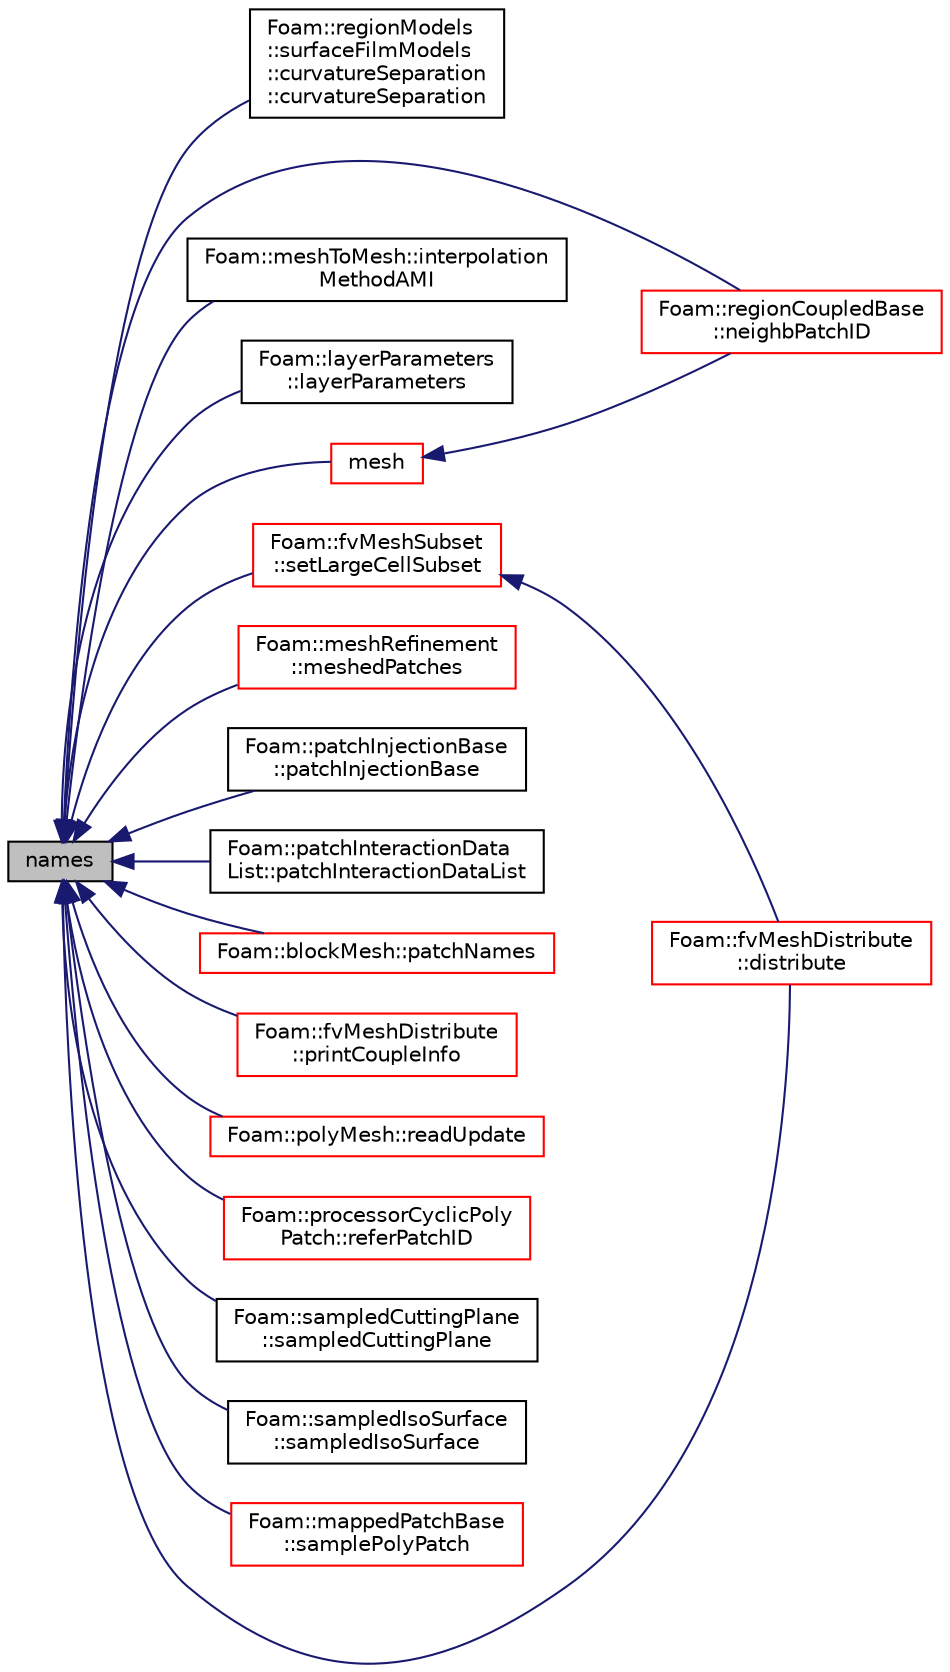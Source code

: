 digraph "names"
{
  bgcolor="transparent";
  edge [fontname="Helvetica",fontsize="10",labelfontname="Helvetica",labelfontsize="10"];
  node [fontname="Helvetica",fontsize="10",shape=record];
  rankdir="LR";
  Node2450 [label="names",height=0.2,width=0.4,color="black", fillcolor="grey75", style="filled", fontcolor="black"];
  Node2450 -> Node2451 [dir="back",color="midnightblue",fontsize="10",style="solid",fontname="Helvetica"];
  Node2451 [label="Foam::regionModels\l::surfaceFilmModels\l::curvatureSeparation\l::curvatureSeparation",height=0.2,width=0.4,color="black",URL="$a30173.html#a9222f6abd6732386986265a43f56ea30",tooltip="Construct from surface film model. "];
  Node2450 -> Node2452 [dir="back",color="midnightblue",fontsize="10",style="solid",fontname="Helvetica"];
  Node2452 [label="Foam::fvMeshDistribute\l::distribute",height=0.2,width=0.4,color="red",URL="$a22197.html#acb11a389cf765470aea69d37a526cf1f",tooltip="Send cells to neighbours according to distribution. "];
  Node2450 -> Node2462 [dir="back",color="midnightblue",fontsize="10",style="solid",fontname="Helvetica"];
  Node2462 [label="Foam::meshToMesh::interpolation\lMethodAMI",height=0.2,width=0.4,color="black",URL="$a30521.html#aef7049b730f1c37232e66c147569b92b",tooltip="Conversion between mesh and patch interpolation methods. "];
  Node2450 -> Node2463 [dir="back",color="midnightblue",fontsize="10",style="solid",fontname="Helvetica"];
  Node2463 [label="Foam::layerParameters\l::layerParameters",height=0.2,width=0.4,color="black",URL="$a25893.html#a0bca0e83ae5dc91bf83bfda4f12ac795",tooltip="Construct from dictionary. "];
  Node2450 -> Node2464 [dir="back",color="midnightblue",fontsize="10",style="solid",fontname="Helvetica"];
  Node2464 [label="mesh",height=0.2,width=0.4,color="red",URL="$a28557.html#ae78c91f8ff731c07ccc4351d9fe861ba",tooltip="Return the mesh reference. "];
  Node2464 -> Node2500 [dir="back",color="midnightblue",fontsize="10",style="solid",fontname="Helvetica"];
  Node2500 [label="Foam::regionCoupledBase\l::neighbPatchID",height=0.2,width=0.4,color="red",URL="$a26313.html#afc2149e80f0785ace675c205b80eb6bc",tooltip="Neighbour patch ID. "];
  Node2450 -> Node2554 [dir="back",color="midnightblue",fontsize="10",style="solid",fontname="Helvetica"];
  Node2554 [label="Foam::meshRefinement\l::meshedPatches",height=0.2,width=0.4,color="red",URL="$a25857.html#a99d01ffe5a584e7f602fdceb6cbd4a6b",tooltip="Get patchIDs for patches added in addMeshedPatch. "];
  Node2450 -> Node2500 [dir="back",color="midnightblue",fontsize="10",style="solid",fontname="Helvetica"];
  Node2450 -> Node2555 [dir="back",color="midnightblue",fontsize="10",style="solid",fontname="Helvetica"];
  Node2555 [label="Foam::patchInjectionBase\l::patchInjectionBase",height=0.2,width=0.4,color="black",URL="$a25229.html#a64c19b20dfa68bf32dc46dd10079f8a0",tooltip="Construct from mesh and patch name. "];
  Node2450 -> Node2556 [dir="back",color="midnightblue",fontsize="10",style="solid",fontname="Helvetica"];
  Node2556 [label="Foam::patchInteractionData\lList::patchInteractionDataList",height=0.2,width=0.4,color="black",URL="$a25309.html#a6ceb0b9c160f0dffd9ce6257b8521a8f",tooltip="Construct from Istream. "];
  Node2450 -> Node2557 [dir="back",color="midnightblue",fontsize="10",style="solid",fontname="Helvetica"];
  Node2557 [label="Foam::blockMesh::patchNames",height=0.2,width=0.4,color="red",URL="$a25749.html#a3a56710ba8cff5664a002b134c75d5bd",tooltip="Return patch names. "];
  Node2450 -> Node2560 [dir="back",color="midnightblue",fontsize="10",style="solid",fontname="Helvetica"];
  Node2560 [label="Foam::fvMeshDistribute\l::printCoupleInfo",height=0.2,width=0.4,color="red",URL="$a22197.html#a0b2e9e5ba94679bbc5d807ecf02687e2",tooltip="Print some info on coupling data. "];
  Node2450 -> Node2562 [dir="back",color="midnightblue",fontsize="10",style="solid",fontname="Helvetica"];
  Node2562 [label="Foam::polyMesh::readUpdate",height=0.2,width=0.4,color="red",URL="$a28565.html#a9d298b9dbcdbe96c85e7ea556233a8c2",tooltip="Update the mesh based on the mesh files saved in. "];
  Node2450 -> Node2565 [dir="back",color="midnightblue",fontsize="10",style="solid",fontname="Helvetica"];
  Node2565 [label="Foam::processorCyclicPoly\lPatch::referPatchID",height=0.2,width=0.4,color="red",URL="$a28613.html#a86b7a7712f1ee31a8ca7722d7911accf",tooltip="Referring patchID. "];
  Node2450 -> Node2588 [dir="back",color="midnightblue",fontsize="10",style="solid",fontname="Helvetica"];
  Node2588 [label="Foam::sampledCuttingPlane\l::sampledCuttingPlane",height=0.2,width=0.4,color="black",URL="$a30637.html#aecbcf2c3dfc39ff92ce64d94953147be",tooltip="Construct from dictionary. "];
  Node2450 -> Node2589 [dir="back",color="midnightblue",fontsize="10",style="solid",fontname="Helvetica"];
  Node2589 [label="Foam::sampledIsoSurface\l::sampledIsoSurface",height=0.2,width=0.4,color="black",URL="$a30629.html#a292a1d14dcf9c7e12fd820f84bd3eefc",tooltip="Construct from dictionary. "];
  Node2450 -> Node2590 [dir="back",color="midnightblue",fontsize="10",style="solid",fontname="Helvetica"];
  Node2590 [label="Foam::mappedPatchBase\l::samplePolyPatch",height=0.2,width=0.4,color="red",URL="$a26225.html#a8f81235fc833f4500edd224fb8ecd146",tooltip="Get the patch on the region. "];
  Node2450 -> Node2591 [dir="back",color="midnightblue",fontsize="10",style="solid",fontname="Helvetica"];
  Node2591 [label="Foam::fvMeshSubset\l::setLargeCellSubset",height=0.2,width=0.4,color="red",URL="$a22201.html#aa5aecd31ebb23c10811eb60949808165",tooltip="Set the subset from all cells with region == currentRegion. "];
  Node2591 -> Node2452 [dir="back",color="midnightblue",fontsize="10",style="solid",fontname="Helvetica"];
}
